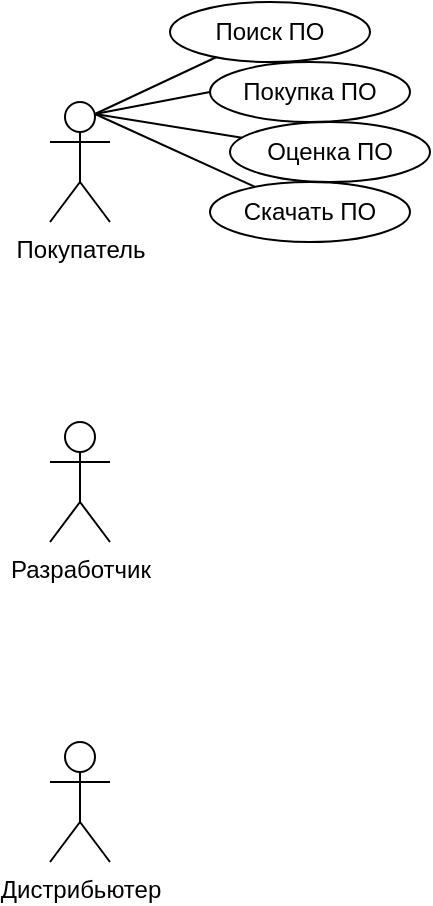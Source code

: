 <mxfile version="15.2.4" type="github">
  <diagram id="RJl5MFsnUf7v-Yar5t6h" name="Page-1">
    <mxGraphModel dx="716" dy="399" grid="1" gridSize="10" guides="1" tooltips="1" connect="1" arrows="1" fold="1" page="1" pageScale="1" pageWidth="827" pageHeight="1169" math="0" shadow="0">
      <root>
        <mxCell id="0" />
        <mxCell id="1" parent="0" />
        <mxCell id="lFmK6TwoEIdT-TAxPeKn-2" value="Покупатель" style="shape=umlActor;verticalLabelPosition=bottom;verticalAlign=top;html=1;" vertex="1" parent="1">
          <mxGeometry x="170" y="80" width="30" height="60" as="geometry" />
        </mxCell>
        <mxCell id="lFmK6TwoEIdT-TAxPeKn-4" value="Дистрибьютер" style="shape=umlActor;verticalLabelPosition=bottom;verticalAlign=top;html=1;" vertex="1" parent="1">
          <mxGeometry x="170" y="400" width="30" height="60" as="geometry" />
        </mxCell>
        <mxCell id="lFmK6TwoEIdT-TAxPeKn-5" value="Разработчик" style="shape=umlActor;verticalLabelPosition=bottom;verticalAlign=top;html=1;" vertex="1" parent="1">
          <mxGeometry x="170" y="240" width="30" height="60" as="geometry" />
        </mxCell>
        <mxCell id="lFmK6TwoEIdT-TAxPeKn-6" value="Поиск ПО" style="ellipse;whiteSpace=wrap;html=1;" vertex="1" parent="1">
          <mxGeometry x="230" y="30" width="100" height="30" as="geometry" />
        </mxCell>
        <mxCell id="lFmK6TwoEIdT-TAxPeKn-7" value="Покупка ПО" style="ellipse;whiteSpace=wrap;html=1;" vertex="1" parent="1">
          <mxGeometry x="250" y="60" width="100" height="30" as="geometry" />
        </mxCell>
        <mxCell id="lFmK6TwoEIdT-TAxPeKn-8" value="Оценка ПО" style="ellipse;whiteSpace=wrap;html=1;" vertex="1" parent="1">
          <mxGeometry x="260" y="90" width="100" height="30" as="geometry" />
        </mxCell>
        <mxCell id="lFmK6TwoEIdT-TAxPeKn-9" value="Скачать ПО" style="ellipse;whiteSpace=wrap;html=1;" vertex="1" parent="1">
          <mxGeometry x="250" y="120" width="100" height="30" as="geometry" />
        </mxCell>
        <mxCell id="lFmK6TwoEIdT-TAxPeKn-12" value="" style="endArrow=none;html=1;exitX=0.75;exitY=0.1;exitDx=0;exitDy=0;exitPerimeter=0;" edge="1" parent="1" source="lFmK6TwoEIdT-TAxPeKn-2" target="lFmK6TwoEIdT-TAxPeKn-6">
          <mxGeometry width="50" height="50" relative="1" as="geometry">
            <mxPoint x="200" y="80" as="sourcePoint" />
            <mxPoint x="230" y="50" as="targetPoint" />
            <Array as="points" />
          </mxGeometry>
        </mxCell>
        <mxCell id="lFmK6TwoEIdT-TAxPeKn-13" value="" style="endArrow=none;html=1;entryX=0;entryY=0.5;entryDx=0;entryDy=0;exitX=0.75;exitY=0.1;exitDx=0;exitDy=0;exitPerimeter=0;" edge="1" parent="1" source="lFmK6TwoEIdT-TAxPeKn-2" target="lFmK6TwoEIdT-TAxPeKn-7">
          <mxGeometry width="50" height="50" relative="1" as="geometry">
            <mxPoint x="210" y="125" as="sourcePoint" />
            <mxPoint x="250" y="85" as="targetPoint" />
          </mxGeometry>
        </mxCell>
        <mxCell id="lFmK6TwoEIdT-TAxPeKn-16" value="" style="endArrow=none;html=1;exitX=0.75;exitY=0.1;exitDx=0;exitDy=0;exitPerimeter=0;" edge="1" parent="1" source="lFmK6TwoEIdT-TAxPeKn-2" target="lFmK6TwoEIdT-TAxPeKn-8">
          <mxGeometry width="50" height="50" relative="1" as="geometry">
            <mxPoint x="202.5" y="96" as="sourcePoint" />
            <mxPoint x="258" y="105" as="targetPoint" />
          </mxGeometry>
        </mxCell>
        <mxCell id="lFmK6TwoEIdT-TAxPeKn-17" value="" style="endArrow=none;html=1;exitX=0.75;exitY=0.1;exitDx=0;exitDy=0;exitPerimeter=0;" edge="1" parent="1" source="lFmK6TwoEIdT-TAxPeKn-2" target="lFmK6TwoEIdT-TAxPeKn-9">
          <mxGeometry width="50" height="50" relative="1" as="geometry">
            <mxPoint x="212.5" y="106" as="sourcePoint" />
            <mxPoint x="270.0" y="95" as="targetPoint" />
          </mxGeometry>
        </mxCell>
      </root>
    </mxGraphModel>
  </diagram>
</mxfile>
